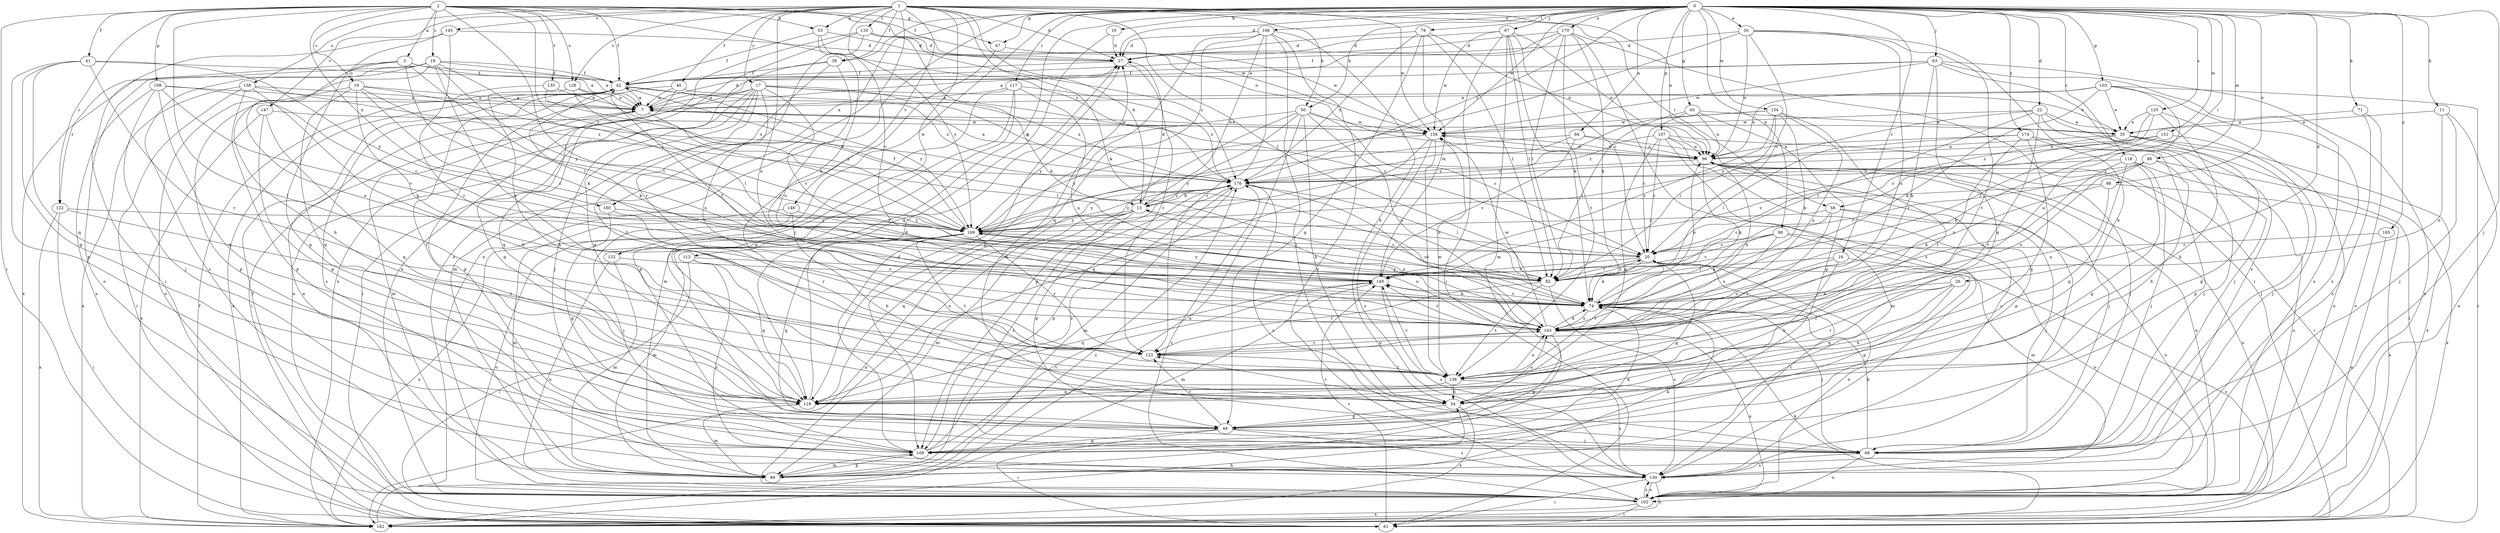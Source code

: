 strict digraph  {
0;
1;
2;
3;
7;
10;
11;
13;
16;
17;
18;
19;
20;
22;
26;
27;
30;
35;
38;
40;
41;
42;
45;
47;
48;
50;
53;
54;
58;
61;
63;
67;
68;
71;
74;
79;
82;
88;
89;
90;
94;
96;
98;
102;
103;
107;
108;
109;
113;
116;
117;
118;
122;
123;
125;
128;
130;
133;
135;
136;
138;
143;
145;
147;
148;
149;
151;
152;
154;
156;
160;
162;
165;
166;
169;
170;
174;
176;
0 -> 10  [label=b];
0 -> 11  [label=b];
0 -> 16  [label=c];
0 -> 22  [label=d];
0 -> 26  [label=d];
0 -> 27  [label=d];
0 -> 30  [label=e];
0 -> 38  [label=f];
0 -> 45  [label=g];
0 -> 47  [label=g];
0 -> 50  [label=h];
0 -> 58  [label=i];
0 -> 63  [label=j];
0 -> 67  [label=j];
0 -> 68  [label=j];
0 -> 71  [label=k];
0 -> 79  [label=l];
0 -> 88  [label=m];
0 -> 90  [label=n];
0 -> 94  [label=n];
0 -> 98  [label=o];
0 -> 102  [label=o];
0 -> 103  [label=p];
0 -> 107  [label=p];
0 -> 113  [label=q];
0 -> 117  [label=r];
0 -> 118  [label=r];
0 -> 125  [label=s];
0 -> 151  [label=w];
0 -> 152  [label=w];
0 -> 154  [label=w];
0 -> 156  [label=w];
0 -> 160  [label=x];
0 -> 165  [label=y];
0 -> 166  [label=y];
0 -> 170  [label=z];
0 -> 174  [label=z];
0 -> 176  [label=z];
1 -> 13  [label=b];
1 -> 17  [label=c];
1 -> 27  [label=d];
1 -> 38  [label=f];
1 -> 40  [label=f];
1 -> 50  [label=h];
1 -> 53  [label=h];
1 -> 58  [label=i];
1 -> 68  [label=j];
1 -> 74  [label=k];
1 -> 82  [label=l];
1 -> 96  [label=n];
1 -> 102  [label=o];
1 -> 128  [label=s];
1 -> 133  [label=t];
1 -> 138  [label=u];
1 -> 143  [label=u];
1 -> 145  [label=v];
1 -> 147  [label=v];
1 -> 148  [label=v];
1 -> 149  [label=v];
1 -> 156  [label=w];
2 -> 3  [label=a];
2 -> 18  [label=c];
2 -> 19  [label=c];
2 -> 41  [label=f];
2 -> 42  [label=f];
2 -> 47  [label=g];
2 -> 53  [label=h];
2 -> 61  [label=i];
2 -> 82  [label=l];
2 -> 96  [label=n];
2 -> 108  [label=p];
2 -> 122  [label=r];
2 -> 128  [label=s];
2 -> 135  [label=t];
2 -> 136  [label=t];
2 -> 156  [label=w];
2 -> 160  [label=x];
2 -> 169  [label=y];
2 -> 176  [label=z];
3 -> 7  [label=a];
3 -> 19  [label=c];
3 -> 42  [label=f];
3 -> 74  [label=k];
3 -> 82  [label=l];
3 -> 122  [label=r];
3 -> 143  [label=u];
7 -> 27  [label=d];
7 -> 35  [label=e];
7 -> 82  [label=l];
7 -> 89  [label=m];
7 -> 116  [label=q];
7 -> 156  [label=w];
10 -> 27  [label=d];
10 -> 116  [label=q];
11 -> 35  [label=e];
11 -> 68  [label=j];
11 -> 102  [label=o];
11 -> 143  [label=u];
13 -> 27  [label=d];
13 -> 48  [label=g];
13 -> 89  [label=m];
13 -> 116  [label=q];
13 -> 143  [label=u];
13 -> 162  [label=x];
13 -> 169  [label=y];
13 -> 176  [label=z];
16 -> 54  [label=h];
16 -> 82  [label=l];
16 -> 109  [label=p];
16 -> 143  [label=u];
17 -> 7  [label=a];
17 -> 20  [label=c];
17 -> 35  [label=e];
17 -> 61  [label=i];
17 -> 68  [label=j];
17 -> 102  [label=o];
17 -> 116  [label=q];
17 -> 136  [label=t];
17 -> 143  [label=u];
17 -> 149  [label=v];
17 -> 176  [label=z];
18 -> 7  [label=a];
18 -> 42  [label=f];
18 -> 54  [label=h];
18 -> 82  [label=l];
18 -> 102  [label=o];
18 -> 130  [label=s];
18 -> 143  [label=u];
18 -> 162  [label=x];
18 -> 169  [label=y];
19 -> 7  [label=a];
19 -> 74  [label=k];
19 -> 82  [label=l];
19 -> 102  [label=o];
19 -> 116  [label=q];
19 -> 169  [label=y];
19 -> 176  [label=z];
20 -> 13  [label=b];
20 -> 48  [label=g];
20 -> 74  [label=k];
20 -> 82  [label=l];
20 -> 102  [label=o];
20 -> 136  [label=t];
20 -> 149  [label=v];
22 -> 35  [label=e];
22 -> 61  [label=i];
22 -> 68  [label=j];
22 -> 82  [label=l];
22 -> 136  [label=t];
22 -> 156  [label=w];
22 -> 169  [label=y];
26 -> 54  [label=h];
26 -> 74  [label=k];
26 -> 116  [label=q];
26 -> 123  [label=r];
26 -> 136  [label=t];
27 -> 42  [label=f];
27 -> 123  [label=r];
30 -> 20  [label=c];
30 -> 27  [label=d];
30 -> 54  [label=h];
30 -> 96  [label=n];
30 -> 136  [label=t];
30 -> 143  [label=u];
30 -> 169  [label=y];
35 -> 48  [label=g];
35 -> 68  [label=j];
35 -> 96  [label=n];
35 -> 149  [label=v];
35 -> 162  [label=x];
38 -> 42  [label=f];
38 -> 61  [label=i];
38 -> 89  [label=m];
38 -> 143  [label=u];
40 -> 7  [label=a];
40 -> 109  [label=p];
40 -> 116  [label=q];
40 -> 176  [label=z];
41 -> 42  [label=f];
41 -> 48  [label=g];
41 -> 109  [label=p];
41 -> 116  [label=q];
41 -> 123  [label=r];
41 -> 169  [label=y];
42 -> 7  [label=a];
42 -> 74  [label=k];
42 -> 130  [label=s];
42 -> 162  [label=x];
42 -> 169  [label=y];
42 -> 176  [label=z];
45 -> 20  [label=c];
45 -> 35  [label=e];
45 -> 48  [label=g];
45 -> 82  [label=l];
45 -> 96  [label=n];
47 -> 123  [label=r];
47 -> 156  [label=w];
48 -> 61  [label=i];
48 -> 68  [label=j];
48 -> 109  [label=p];
48 -> 123  [label=r];
48 -> 130  [label=s];
50 -> 20  [label=c];
50 -> 54  [label=h];
50 -> 102  [label=o];
50 -> 109  [label=p];
50 -> 143  [label=u];
50 -> 156  [label=w];
50 -> 162  [label=x];
50 -> 169  [label=y];
53 -> 27  [label=d];
53 -> 42  [label=f];
53 -> 74  [label=k];
53 -> 169  [label=y];
54 -> 48  [label=g];
54 -> 123  [label=r];
54 -> 143  [label=u];
54 -> 162  [label=x];
58 -> 20  [label=c];
58 -> 68  [label=j];
58 -> 102  [label=o];
58 -> 136  [label=t];
58 -> 169  [label=y];
61 -> 74  [label=k];
61 -> 149  [label=v];
63 -> 7  [label=a];
63 -> 42  [label=f];
63 -> 102  [label=o];
63 -> 116  [label=q];
63 -> 123  [label=r];
63 -> 130  [label=s];
63 -> 156  [label=w];
63 -> 162  [label=x];
67 -> 20  [label=c];
67 -> 27  [label=d];
67 -> 61  [label=i];
67 -> 74  [label=k];
67 -> 82  [label=l];
67 -> 89  [label=m];
67 -> 96  [label=n];
67 -> 156  [label=w];
68 -> 27  [label=d];
68 -> 74  [label=k];
68 -> 102  [label=o];
68 -> 130  [label=s];
71 -> 35  [label=e];
71 -> 102  [label=o];
71 -> 130  [label=s];
74 -> 42  [label=f];
74 -> 68  [label=j];
74 -> 96  [label=n];
74 -> 143  [label=u];
74 -> 149  [label=v];
74 -> 169  [label=y];
79 -> 27  [label=d];
79 -> 48  [label=g];
79 -> 82  [label=l];
79 -> 96  [label=n];
79 -> 149  [label=v];
79 -> 176  [label=z];
82 -> 20  [label=c];
82 -> 123  [label=r];
82 -> 130  [label=s];
82 -> 136  [label=t];
88 -> 54  [label=h];
88 -> 143  [label=u];
88 -> 149  [label=v];
88 -> 162  [label=x];
88 -> 176  [label=z];
89 -> 7  [label=a];
89 -> 74  [label=k];
89 -> 109  [label=p];
89 -> 176  [label=z];
90 -> 20  [label=c];
90 -> 74  [label=k];
90 -> 89  [label=m];
90 -> 102  [label=o];
90 -> 143  [label=u];
90 -> 149  [label=v];
94 -> 61  [label=i];
94 -> 96  [label=n];
94 -> 149  [label=v];
94 -> 169  [label=y];
94 -> 176  [label=z];
96 -> 7  [label=a];
96 -> 68  [label=j];
96 -> 74  [label=k];
96 -> 109  [label=p];
96 -> 130  [label=s];
96 -> 143  [label=u];
96 -> 156  [label=w];
96 -> 176  [label=z];
98 -> 13  [label=b];
98 -> 74  [label=k];
98 -> 143  [label=u];
98 -> 162  [label=x];
102 -> 42  [label=f];
102 -> 61  [label=i];
102 -> 96  [label=n];
102 -> 130  [label=s];
102 -> 162  [label=x];
102 -> 176  [label=z];
103 -> 7  [label=a];
103 -> 35  [label=e];
103 -> 61  [label=i];
103 -> 74  [label=k];
103 -> 96  [label=n];
103 -> 130  [label=s];
103 -> 143  [label=u];
107 -> 20  [label=c];
107 -> 68  [label=j];
107 -> 89  [label=m];
107 -> 96  [label=n];
107 -> 116  [label=q];
107 -> 130  [label=s];
107 -> 176  [label=z];
108 -> 7  [label=a];
108 -> 20  [label=c];
108 -> 68  [label=j];
108 -> 102  [label=o];
108 -> 116  [label=q];
108 -> 149  [label=v];
109 -> 27  [label=d];
109 -> 74  [label=k];
109 -> 89  [label=m];
109 -> 149  [label=v];
109 -> 176  [label=z];
113 -> 61  [label=i];
113 -> 116  [label=q];
113 -> 130  [label=s];
113 -> 149  [label=v];
116 -> 27  [label=d];
116 -> 42  [label=f];
116 -> 89  [label=m];
117 -> 7  [label=a];
117 -> 89  [label=m];
117 -> 109  [label=p];
117 -> 116  [label=q];
117 -> 143  [label=u];
117 -> 176  [label=z];
118 -> 48  [label=g];
118 -> 68  [label=j];
118 -> 102  [label=o];
118 -> 116  [label=q];
118 -> 143  [label=u];
118 -> 176  [label=z];
122 -> 61  [label=i];
122 -> 136  [label=t];
122 -> 162  [label=x];
122 -> 169  [label=y];
123 -> 136  [label=t];
123 -> 143  [label=u];
125 -> 20  [label=c];
125 -> 35  [label=e];
125 -> 54  [label=h];
125 -> 82  [label=l];
125 -> 102  [label=o];
128 -> 7  [label=a];
128 -> 54  [label=h];
128 -> 82  [label=l];
128 -> 169  [label=y];
130 -> 20  [label=c];
130 -> 61  [label=i];
130 -> 102  [label=o];
130 -> 162  [label=x];
133 -> 27  [label=d];
133 -> 74  [label=k];
133 -> 102  [label=o];
133 -> 123  [label=r];
133 -> 162  [label=x];
133 -> 176  [label=z];
135 -> 7  [label=a];
135 -> 13  [label=b];
135 -> 109  [label=p];
136 -> 54  [label=h];
136 -> 116  [label=q];
136 -> 130  [label=s];
136 -> 143  [label=u];
136 -> 149  [label=v];
136 -> 156  [label=w];
138 -> 7  [label=a];
138 -> 54  [label=h];
138 -> 61  [label=i];
138 -> 109  [label=p];
138 -> 162  [label=x];
138 -> 176  [label=z];
143 -> 74  [label=k];
143 -> 102  [label=o];
143 -> 109  [label=p];
143 -> 123  [label=r];
143 -> 149  [label=v];
143 -> 156  [label=w];
145 -> 27  [label=d];
145 -> 61  [label=i];
145 -> 109  [label=p];
145 -> 123  [label=r];
147 -> 48  [label=g];
147 -> 116  [label=q];
147 -> 156  [label=w];
147 -> 162  [label=x];
148 -> 54  [label=h];
148 -> 68  [label=j];
148 -> 89  [label=m];
148 -> 169  [label=y];
149 -> 74  [label=k];
149 -> 89  [label=m];
149 -> 116  [label=q];
149 -> 130  [label=s];
149 -> 169  [label=y];
151 -> 68  [label=j];
151 -> 74  [label=k];
151 -> 96  [label=n];
151 -> 176  [label=z];
152 -> 89  [label=m];
152 -> 102  [label=o];
152 -> 149  [label=v];
154 -> 74  [label=k];
154 -> 82  [label=l];
154 -> 136  [label=t];
154 -> 143  [label=u];
154 -> 149  [label=v];
154 -> 156  [label=w];
154 -> 169  [label=y];
156 -> 96  [label=n];
156 -> 116  [label=q];
156 -> 130  [label=s];
156 -> 136  [label=t];
156 -> 169  [label=y];
160 -> 48  [label=g];
160 -> 123  [label=r];
160 -> 169  [label=y];
162 -> 20  [label=c];
162 -> 42  [label=f];
162 -> 54  [label=h];
162 -> 96  [label=n];
162 -> 176  [label=z];
165 -> 20  [label=c];
165 -> 102  [label=o];
166 -> 13  [label=b];
166 -> 27  [label=d];
166 -> 54  [label=h];
166 -> 68  [label=j];
166 -> 102  [label=o];
166 -> 109  [label=p];
166 -> 116  [label=q];
166 -> 123  [label=r];
169 -> 20  [label=c];
169 -> 42  [label=f];
169 -> 48  [label=g];
169 -> 89  [label=m];
169 -> 102  [label=o];
169 -> 123  [label=r];
169 -> 136  [label=t];
169 -> 143  [label=u];
169 -> 162  [label=x];
169 -> 176  [label=z];
170 -> 7  [label=a];
170 -> 27  [label=d];
170 -> 42  [label=f];
170 -> 61  [label=i];
170 -> 74  [label=k];
170 -> 82  [label=l];
170 -> 130  [label=s];
170 -> 136  [label=t];
174 -> 68  [label=j];
174 -> 82  [label=l];
174 -> 96  [label=n];
174 -> 109  [label=p];
174 -> 116  [label=q];
174 -> 143  [label=u];
176 -> 13  [label=b];
176 -> 82  [label=l];
176 -> 89  [label=m];
176 -> 109  [label=p];
176 -> 130  [label=s];
176 -> 143  [label=u];
176 -> 169  [label=y];
}
